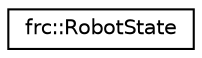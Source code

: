 digraph "Graphical Class Hierarchy"
{
  edge [fontname="Helvetica",fontsize="10",labelfontname="Helvetica",labelfontsize="10"];
  node [fontname="Helvetica",fontsize="10",shape=record];
  rankdir="LR";
  Node1 [label="frc::RobotState",height=0.2,width=0.4,color="black", fillcolor="white", style="filled",URL="$classfrc_1_1RobotState.html"];
}
